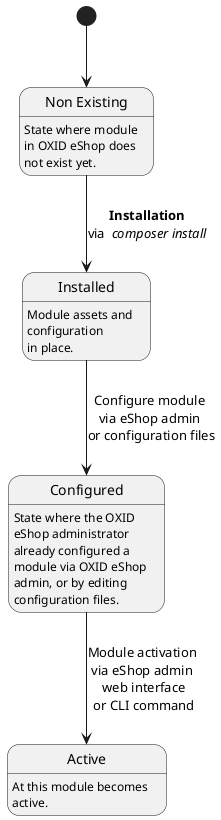 .. uml::

   @startuml
    top to bottom direction

    state "Non Existing" as NonExisting : State where module\nin OXID eShop does \nnot exist yet.

    state Installed: Module assets and \nconfiguration \nin place.

    state Configured: State where the OXID \neShop administrator \nalready configured a \nmodule via OXID eShop \nadmin, or by editing \nconfiguration files.

    state Active : At this module becomes \nactive.

    
    [*] --> NonExisting
    NonExisting --> Installed: **Installation**\nvia <i> composer install</i>
    Installed --> Configured: Configure module \nvia eShop admin \nor configuration files
    Configured --> Active : Module activation \nvia eShop admin \nweb interface\nor CLI command
   @enduml